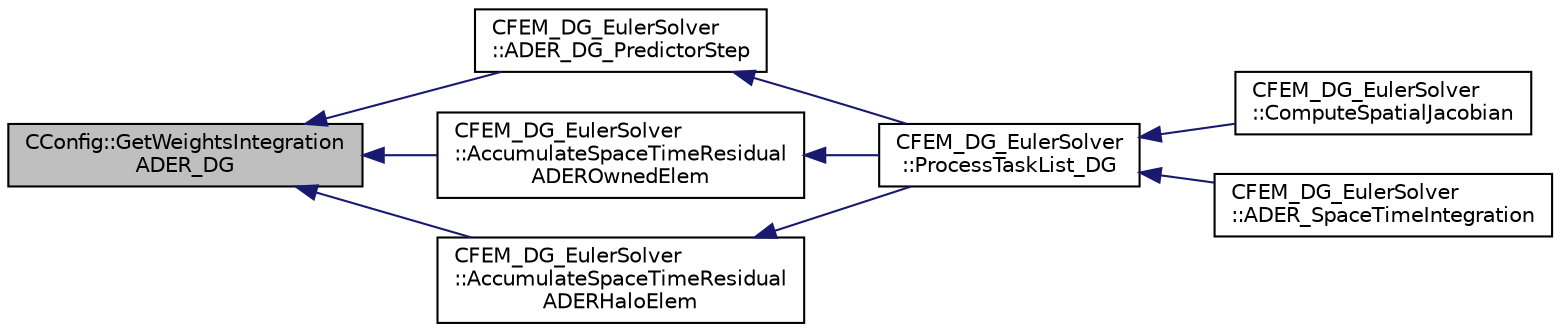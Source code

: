 digraph "CConfig::GetWeightsIntegrationADER_DG"
{
  edge [fontname="Helvetica",fontsize="10",labelfontname="Helvetica",labelfontsize="10"];
  node [fontname="Helvetica",fontsize="10",shape=record];
  rankdir="LR";
  Node13742 [label="CConfig::GetWeightsIntegration\lADER_DG",height=0.2,width=0.4,color="black", fillcolor="grey75", style="filled", fontcolor="black"];
  Node13742 -> Node13743 [dir="back",color="midnightblue",fontsize="10",style="solid",fontname="Helvetica"];
  Node13743 [label="CFEM_DG_EulerSolver\l::ADER_DG_PredictorStep",height=0.2,width=0.4,color="black", fillcolor="white", style="filled",URL="$class_c_f_e_m___d_g___euler_solver.html#a53f3bd445632823baa18657a29553842",tooltip="Function, carries out the predictor step of the ADER-DG time integration. "];
  Node13743 -> Node13744 [dir="back",color="midnightblue",fontsize="10",style="solid",fontname="Helvetica"];
  Node13744 [label="CFEM_DG_EulerSolver\l::ProcessTaskList_DG",height=0.2,width=0.4,color="black", fillcolor="white", style="filled",URL="$class_c_f_e_m___d_g___euler_solver.html#a651cad1a94f2024c75a1a8be347e3375",tooltip="Function, which processes the list of tasks to be executed by the DG solver. "];
  Node13744 -> Node13745 [dir="back",color="midnightblue",fontsize="10",style="solid",fontname="Helvetica"];
  Node13745 [label="CFEM_DG_EulerSolver\l::ComputeSpatialJacobian",height=0.2,width=0.4,color="black", fillcolor="white", style="filled",URL="$class_c_f_e_m___d_g___euler_solver.html#ac59d8dae95e3c3cc3ab3feaeb9be4b22",tooltip="Function, which controls the computation of the spatial Jacobian. "];
  Node13744 -> Node13746 [dir="back",color="midnightblue",fontsize="10",style="solid",fontname="Helvetica"];
  Node13746 [label="CFEM_DG_EulerSolver\l::ADER_SpaceTimeIntegration",height=0.2,width=0.4,color="black", fillcolor="white", style="filled",URL="$class_c_f_e_m___d_g___euler_solver.html#a7f0da04d44069701db2228210b91c59e",tooltip="Function, to carry out the space time integration for ADER with time accurate local time stepping..."];
  Node13742 -> Node13747 [dir="back",color="midnightblue",fontsize="10",style="solid",fontname="Helvetica"];
  Node13747 [label="CFEM_DG_EulerSolver\l::AccumulateSpaceTimeResidual\lADEROwnedElem",height=0.2,width=0.4,color="black", fillcolor="white", style="filled",URL="$class_c_f_e_m___d_g___euler_solver.html#a0a18dfd035e17379824d2a3a032d3ab3",tooltip="Function, which accumulates the space time residual of the ADER-DG time integration scheme for the ow..."];
  Node13747 -> Node13744 [dir="back",color="midnightblue",fontsize="10",style="solid",fontname="Helvetica"];
  Node13742 -> Node13748 [dir="back",color="midnightblue",fontsize="10",style="solid",fontname="Helvetica"];
  Node13748 [label="CFEM_DG_EulerSolver\l::AccumulateSpaceTimeResidual\lADERHaloElem",height=0.2,width=0.4,color="black", fillcolor="white", style="filled",URL="$class_c_f_e_m___d_g___euler_solver.html#ad69d3dd7fafb9203abbc9e876cbcd7a8",tooltip="Function, which accumulates the space time residual of the ADER-DG time integration scheme for the ha..."];
  Node13748 -> Node13744 [dir="back",color="midnightblue",fontsize="10",style="solid",fontname="Helvetica"];
}

